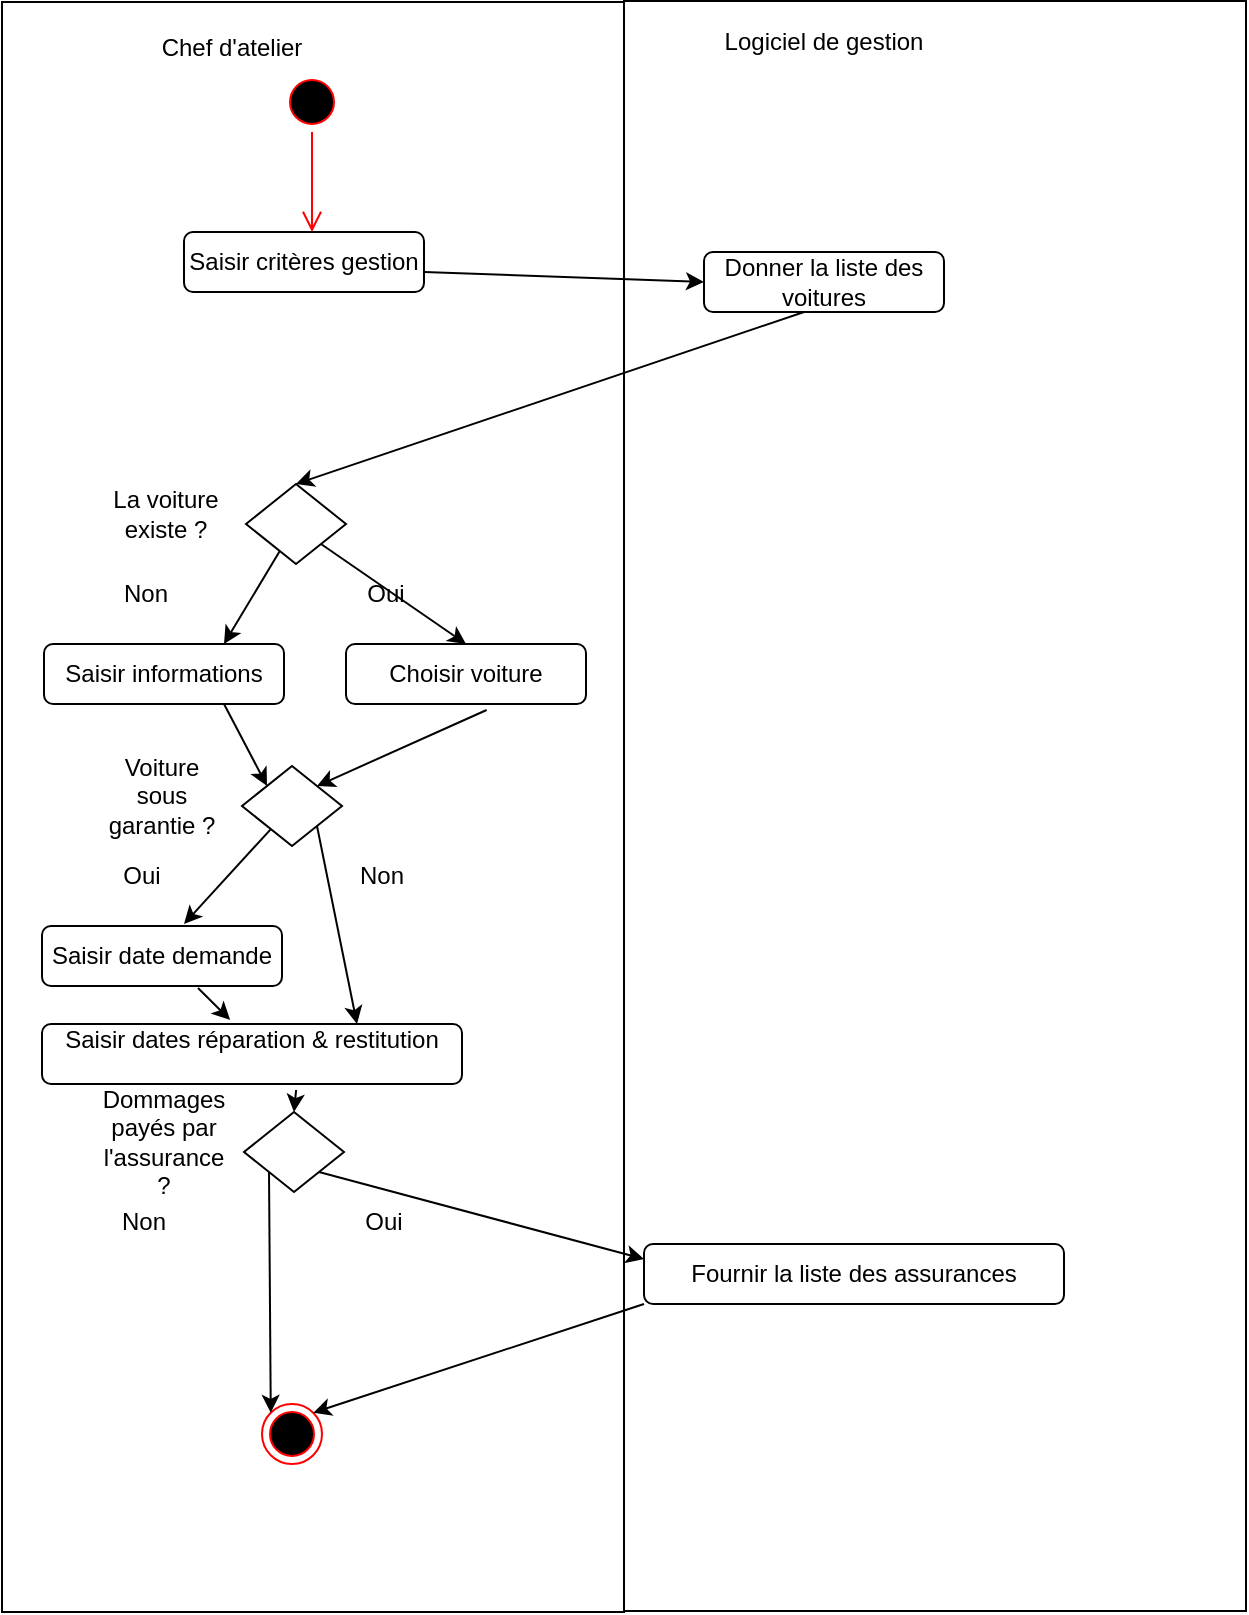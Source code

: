 <mxfile version="21.3.7" type="github">
  <diagram name="Page-1" id="6c9IfGIryFSCbkAXVRVr">
    <mxGraphModel dx="1451" dy="1486" grid="1" gridSize="10" guides="1" tooltips="1" connect="1" arrows="1" fold="1" page="1" pageScale="1" pageWidth="827" pageHeight="1169" math="0" shadow="0">
      <root>
        <mxCell id="0" />
        <mxCell id="1" parent="0" />
        <mxCell id="0Dd6JECbSSxaBbe5ujCy-60" value="" style="whiteSpace=wrap;html=1;" vertex="1" parent="1">
          <mxGeometry x="310" y="-5.5" width="311" height="805" as="geometry" />
        </mxCell>
        <mxCell id="0Dd6JECbSSxaBbe5ujCy-56" value="" style="whiteSpace=wrap;html=1;" vertex="1" parent="1">
          <mxGeometry x="-1" y="-5" width="311" height="805" as="geometry" />
        </mxCell>
        <mxCell id="0Dd6JECbSSxaBbe5ujCy-1" value="&lt;div&gt;Chef d&#39;atelier&lt;/div&gt;&lt;div&gt;&lt;br&gt;&lt;/div&gt;" style="text;html=1;strokeColor=none;fillColor=none;align=center;verticalAlign=middle;whiteSpace=wrap;rounded=0;" vertex="1" parent="1">
          <mxGeometry x="69" y="20" width="90" height="10" as="geometry" />
        </mxCell>
        <mxCell id="0Dd6JECbSSxaBbe5ujCy-7" value="&lt;div&gt;Logiciel de gestion&lt;/div&gt;" style="text;html=1;strokeColor=none;fillColor=none;align=center;verticalAlign=middle;whiteSpace=wrap;rounded=0;" vertex="1" parent="1">
          <mxGeometry x="320" width="180" height="30" as="geometry" />
        </mxCell>
        <mxCell id="0Dd6JECbSSxaBbe5ujCy-9" value="&lt;div&gt;Donner la liste des voitures&lt;/div&gt;" style="rounded=1;whiteSpace=wrap;html=1;" vertex="1" parent="1">
          <mxGeometry x="350" y="120" width="120" height="30" as="geometry" />
        </mxCell>
        <mxCell id="0Dd6JECbSSxaBbe5ujCy-10" value="Saisir informations" style="rounded=1;whiteSpace=wrap;html=1;" vertex="1" parent="1">
          <mxGeometry x="20" y="316" width="120" height="30" as="geometry" />
        </mxCell>
        <mxCell id="0Dd6JECbSSxaBbe5ujCy-11" value="" style="rhombus;whiteSpace=wrap;html=1;" vertex="1" parent="1">
          <mxGeometry x="121" y="236" width="50" height="40" as="geometry" />
        </mxCell>
        <mxCell id="0Dd6JECbSSxaBbe5ujCy-12" value="&lt;div&gt;La voiture&lt;/div&gt;&lt;div&gt;existe ?&lt;br&gt;&lt;/div&gt;" style="text;html=1;strokeColor=none;fillColor=none;align=center;verticalAlign=middle;whiteSpace=wrap;rounded=0;" vertex="1" parent="1">
          <mxGeometry x="51" y="236" width="60" height="30" as="geometry" />
        </mxCell>
        <mxCell id="0Dd6JECbSSxaBbe5ujCy-13" value="&lt;div&gt;Non&lt;/div&gt;" style="text;html=1;strokeColor=none;fillColor=none;align=center;verticalAlign=middle;whiteSpace=wrap;rounded=0;" vertex="1" parent="1">
          <mxGeometry x="51" y="276" width="40" height="30" as="geometry" />
        </mxCell>
        <mxCell id="0Dd6JECbSSxaBbe5ujCy-14" value="Oui" style="text;html=1;strokeColor=none;fillColor=none;align=center;verticalAlign=middle;whiteSpace=wrap;rounded=0;" vertex="1" parent="1">
          <mxGeometry x="171" y="276" width="40" height="30" as="geometry" />
        </mxCell>
        <mxCell id="0Dd6JECbSSxaBbe5ujCy-15" value="Saisir critères gestion" style="rounded=1;whiteSpace=wrap;html=1;" vertex="1" parent="1">
          <mxGeometry x="90" y="110" width="120" height="30" as="geometry" />
        </mxCell>
        <mxCell id="0Dd6JECbSSxaBbe5ujCy-21" value="Saisir date demande" style="rounded=1;whiteSpace=wrap;html=1;" vertex="1" parent="1">
          <mxGeometry x="19" y="457" width="120" height="30" as="geometry" />
        </mxCell>
        <mxCell id="0Dd6JECbSSxaBbe5ujCy-22" value="" style="rhombus;whiteSpace=wrap;html=1;" vertex="1" parent="1">
          <mxGeometry x="119" y="377" width="50" height="40" as="geometry" />
        </mxCell>
        <mxCell id="0Dd6JECbSSxaBbe5ujCy-23" value="Voiture sous garantie ?" style="text;html=1;strokeColor=none;fillColor=none;align=center;verticalAlign=middle;whiteSpace=wrap;rounded=0;" vertex="1" parent="1">
          <mxGeometry x="49" y="377" width="60" height="30" as="geometry" />
        </mxCell>
        <mxCell id="0Dd6JECbSSxaBbe5ujCy-24" value="Oui" style="text;html=1;strokeColor=none;fillColor=none;align=center;verticalAlign=middle;whiteSpace=wrap;rounded=0;" vertex="1" parent="1">
          <mxGeometry x="49" y="417" width="40" height="30" as="geometry" />
        </mxCell>
        <mxCell id="0Dd6JECbSSxaBbe5ujCy-25" value="Non" style="text;html=1;strokeColor=none;fillColor=none;align=center;verticalAlign=middle;whiteSpace=wrap;rounded=0;" vertex="1" parent="1">
          <mxGeometry x="169" y="417" width="40" height="30" as="geometry" />
        </mxCell>
        <mxCell id="0Dd6JECbSSxaBbe5ujCy-26" value="&lt;div&gt;Saisir dates réparation &amp;amp; restitution&lt;/div&gt;&lt;div&gt;&lt;br&gt;&lt;/div&gt;" style="rounded=1;whiteSpace=wrap;html=1;" vertex="1" parent="1">
          <mxGeometry x="19" y="506" width="210" height="30" as="geometry" />
        </mxCell>
        <mxCell id="0Dd6JECbSSxaBbe5ujCy-27" value="" style="rhombus;whiteSpace=wrap;html=1;" vertex="1" parent="1">
          <mxGeometry x="120" y="550" width="50" height="40" as="geometry" />
        </mxCell>
        <mxCell id="0Dd6JECbSSxaBbe5ujCy-28" value="&lt;div&gt;Dommages payés par l&#39;assurance ?&lt;/div&gt;" style="text;html=1;strokeColor=none;fillColor=none;align=center;verticalAlign=middle;whiteSpace=wrap;rounded=0;" vertex="1" parent="1">
          <mxGeometry x="50" y="550" width="60" height="30" as="geometry" />
        </mxCell>
        <mxCell id="0Dd6JECbSSxaBbe5ujCy-29" value="&lt;div&gt;Non&lt;/div&gt;" style="text;html=1;strokeColor=none;fillColor=none;align=center;verticalAlign=middle;whiteSpace=wrap;rounded=0;" vertex="1" parent="1">
          <mxGeometry x="50" y="590" width="40" height="30" as="geometry" />
        </mxCell>
        <mxCell id="0Dd6JECbSSxaBbe5ujCy-30" value="Oui" style="text;html=1;strokeColor=none;fillColor=none;align=center;verticalAlign=middle;whiteSpace=wrap;rounded=0;" vertex="1" parent="1">
          <mxGeometry x="170" y="590" width="40" height="30" as="geometry" />
        </mxCell>
        <mxCell id="0Dd6JECbSSxaBbe5ujCy-31" value="Fournir la liste des assurances" style="rounded=1;whiteSpace=wrap;html=1;" vertex="1" parent="1">
          <mxGeometry x="320" y="616" width="210" height="30" as="geometry" />
        </mxCell>
        <mxCell id="0Dd6JECbSSxaBbe5ujCy-33" value="" style="ellipse;html=1;shape=endState;fillColor=#000000;strokeColor=#ff0000;" vertex="1" parent="1">
          <mxGeometry x="129" y="696" width="30" height="30" as="geometry" />
        </mxCell>
        <mxCell id="0Dd6JECbSSxaBbe5ujCy-36" value="" style="ellipse;html=1;shape=startState;fillColor=#000000;strokeColor=#ff0000;" vertex="1" parent="1">
          <mxGeometry x="139" y="30" width="30" height="30" as="geometry" />
        </mxCell>
        <mxCell id="0Dd6JECbSSxaBbe5ujCy-37" value="" style="edgeStyle=orthogonalEdgeStyle;html=1;verticalAlign=bottom;endArrow=open;endSize=8;strokeColor=#ff0000;rounded=0;" edge="1" source="0Dd6JECbSSxaBbe5ujCy-36" parent="1">
          <mxGeometry relative="1" as="geometry">
            <mxPoint x="154" y="110" as="targetPoint" />
          </mxGeometry>
        </mxCell>
        <mxCell id="0Dd6JECbSSxaBbe5ujCy-39" value="" style="endArrow=classic;html=1;rounded=0;entryX=0;entryY=0.5;entryDx=0;entryDy=0;" edge="1" parent="1" target="0Dd6JECbSSxaBbe5ujCy-9">
          <mxGeometry width="50" height="50" relative="1" as="geometry">
            <mxPoint x="210" y="130" as="sourcePoint" />
            <mxPoint x="260" y="80" as="targetPoint" />
          </mxGeometry>
        </mxCell>
        <mxCell id="0Dd6JECbSSxaBbe5ujCy-41" value="" style="endArrow=classic;html=1;rounded=0;entryX=0.75;entryY=0;entryDx=0;entryDy=0;" edge="1" parent="1" source="0Dd6JECbSSxaBbe5ujCy-11" target="0Dd6JECbSSxaBbe5ujCy-10">
          <mxGeometry width="50" height="50" relative="1" as="geometry">
            <mxPoint x="20" y="266" as="sourcePoint" />
            <mxPoint x="70" y="216" as="targetPoint" />
          </mxGeometry>
        </mxCell>
        <mxCell id="0Dd6JECbSSxaBbe5ujCy-42" value="" style="endArrow=classic;html=1;rounded=0;exitX=0.75;exitY=1;exitDx=0;exitDy=0;entryX=0;entryY=0;entryDx=0;entryDy=0;" edge="1" parent="1" source="0Dd6JECbSSxaBbe5ujCy-10" target="0Dd6JECbSSxaBbe5ujCy-22">
          <mxGeometry width="50" height="50" relative="1" as="geometry">
            <mxPoint x="300" y="406" as="sourcePoint" />
            <mxPoint x="350" y="356" as="targetPoint" />
          </mxGeometry>
        </mxCell>
        <mxCell id="0Dd6JECbSSxaBbe5ujCy-44" value="" style="endArrow=classic;html=1;rounded=0;" edge="1" parent="1" source="0Dd6JECbSSxaBbe5ujCy-22">
          <mxGeometry width="50" height="50" relative="1" as="geometry">
            <mxPoint x="290" y="466" as="sourcePoint" />
            <mxPoint x="90" y="456" as="targetPoint" />
          </mxGeometry>
        </mxCell>
        <mxCell id="0Dd6JECbSSxaBbe5ujCy-45" value="" style="endArrow=classic;html=1;rounded=0;entryX=0.75;entryY=0;entryDx=0;entryDy=0;exitX=1;exitY=1;exitDx=0;exitDy=0;" edge="1" parent="1" source="0Dd6JECbSSxaBbe5ujCy-22" target="0Dd6JECbSSxaBbe5ujCy-26">
          <mxGeometry width="50" height="50" relative="1" as="geometry">
            <mxPoint x="310" y="466" as="sourcePoint" />
            <mxPoint x="360" y="416" as="targetPoint" />
          </mxGeometry>
        </mxCell>
        <mxCell id="0Dd6JECbSSxaBbe5ujCy-46" value="" style="endArrow=classic;html=1;rounded=0;entryX=0.448;entryY=-0.067;entryDx=0;entryDy=0;entryPerimeter=0;exitX=0.65;exitY=1.033;exitDx=0;exitDy=0;exitPerimeter=0;" edge="1" parent="1" source="0Dd6JECbSSxaBbe5ujCy-21" target="0Dd6JECbSSxaBbe5ujCy-26">
          <mxGeometry width="50" height="50" relative="1" as="geometry">
            <mxPoint x="350" y="476" as="sourcePoint" />
            <mxPoint x="400" y="426" as="targetPoint" />
          </mxGeometry>
        </mxCell>
        <mxCell id="0Dd6JECbSSxaBbe5ujCy-47" value="" style="endArrow=classic;html=1;rounded=0;entryX=0.5;entryY=0;entryDx=0;entryDy=0;exitX=0.605;exitY=1.1;exitDx=0;exitDy=0;exitPerimeter=0;" edge="1" parent="1" source="0Dd6JECbSSxaBbe5ujCy-26" target="0Dd6JECbSSxaBbe5ujCy-27">
          <mxGeometry width="50" height="50" relative="1" as="geometry">
            <mxPoint x="370" y="576" as="sourcePoint" />
            <mxPoint x="420" y="526" as="targetPoint" />
          </mxGeometry>
        </mxCell>
        <mxCell id="0Dd6JECbSSxaBbe5ujCy-48" value="" style="endArrow=classic;html=1;rounded=0;exitX=0;exitY=1;exitDx=0;exitDy=0;entryX=0;entryY=0;entryDx=0;entryDy=0;" edge="1" parent="1" source="0Dd6JECbSSxaBbe5ujCy-27" target="0Dd6JECbSSxaBbe5ujCy-33">
          <mxGeometry width="50" height="50" relative="1" as="geometry">
            <mxPoint x="100" y="686" as="sourcePoint" />
            <mxPoint x="150" y="636" as="targetPoint" />
          </mxGeometry>
        </mxCell>
        <mxCell id="0Dd6JECbSSxaBbe5ujCy-49" value="" style="endArrow=classic;html=1;rounded=0;exitX=1;exitY=1;exitDx=0;exitDy=0;entryX=0;entryY=0.25;entryDx=0;entryDy=0;" edge="1" parent="1" source="0Dd6JECbSSxaBbe5ujCy-27" target="0Dd6JECbSSxaBbe5ujCy-31">
          <mxGeometry width="50" height="50" relative="1" as="geometry">
            <mxPoint x="370" y="596" as="sourcePoint" />
            <mxPoint x="420" y="546" as="targetPoint" />
          </mxGeometry>
        </mxCell>
        <mxCell id="0Dd6JECbSSxaBbe5ujCy-50" value="" style="endArrow=classic;html=1;rounded=0;entryX=1;entryY=0;entryDx=0;entryDy=0;exitX=0;exitY=1;exitDx=0;exitDy=0;" edge="1" parent="1" source="0Dd6JECbSSxaBbe5ujCy-31" target="0Dd6JECbSSxaBbe5ujCy-33">
          <mxGeometry width="50" height="50" relative="1" as="geometry">
            <mxPoint x="310" y="556" as="sourcePoint" />
            <mxPoint x="360" y="506" as="targetPoint" />
          </mxGeometry>
        </mxCell>
        <mxCell id="0Dd6JECbSSxaBbe5ujCy-51" value="Choisir voiture" style="rounded=1;whiteSpace=wrap;html=1;" vertex="1" parent="1">
          <mxGeometry x="171" y="316" width="120" height="30" as="geometry" />
        </mxCell>
        <mxCell id="0Dd6JECbSSxaBbe5ujCy-52" value="" style="endArrow=classic;html=1;rounded=0;entryX=0.5;entryY=0;entryDx=0;entryDy=0;exitX=0.417;exitY=1;exitDx=0;exitDy=0;exitPerimeter=0;" edge="1" parent="1" source="0Dd6JECbSSxaBbe5ujCy-9" target="0Dd6JECbSSxaBbe5ujCy-11">
          <mxGeometry width="50" height="50" relative="1" as="geometry">
            <mxPoint x="300" y="250" as="sourcePoint" />
            <mxPoint x="350" y="200" as="targetPoint" />
          </mxGeometry>
        </mxCell>
        <mxCell id="0Dd6JECbSSxaBbe5ujCy-53" value="" style="endArrow=classic;html=1;rounded=0;entryX=0.5;entryY=0;entryDx=0;entryDy=0;exitX=1;exitY=1;exitDx=0;exitDy=0;" edge="1" parent="1" source="0Dd6JECbSSxaBbe5ujCy-11" target="0Dd6JECbSSxaBbe5ujCy-51">
          <mxGeometry width="50" height="50" relative="1" as="geometry">
            <mxPoint x="360" y="380" as="sourcePoint" />
            <mxPoint x="410" y="330" as="targetPoint" />
          </mxGeometry>
        </mxCell>
        <mxCell id="0Dd6JECbSSxaBbe5ujCy-54" value="" style="endArrow=classic;html=1;rounded=0;exitX=0.586;exitY=1.1;exitDx=0;exitDy=0;exitPerimeter=0;entryX=1;entryY=0;entryDx=0;entryDy=0;" edge="1" parent="1" source="0Dd6JECbSSxaBbe5ujCy-51" target="0Dd6JECbSSxaBbe5ujCy-22">
          <mxGeometry width="50" height="50" relative="1" as="geometry">
            <mxPoint x="510" y="300" as="sourcePoint" />
            <mxPoint x="560" y="250" as="targetPoint" />
          </mxGeometry>
        </mxCell>
      </root>
    </mxGraphModel>
  </diagram>
</mxfile>
